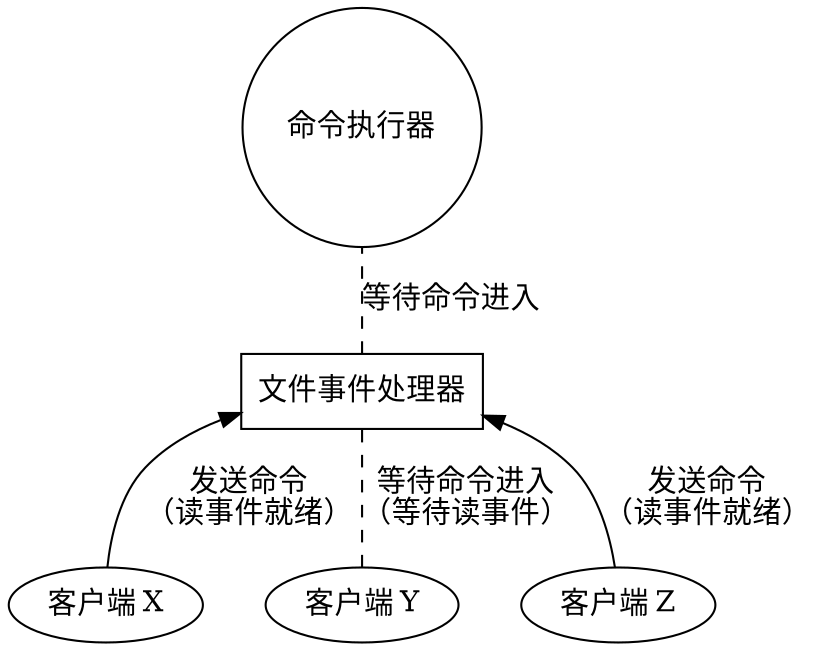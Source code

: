 digraph pending {

    rankdir = BT;

    executor [label = "命令执行器", shape = circle];

    file_event_handler [label = "文件事件处理器", shape = record];

    client_x [label = "客户端 X"];

    client_y [label = "客户端 Y"];

    client_z [label = "客户端 Z"];

    client_x -> file_event_handler [label = "发送命令\n（读事件就绪）"];
    client_y -> file_event_handler [dir = none, style = dashed, label = "等待命令进入\n（等待读事件）"];
    client_z -> file_event_handler [label = "发送命令\n（读事件就绪）"];

    file_event_handler -> executor [dir = none, style = dashed, label = "等待命令进入"];

}
